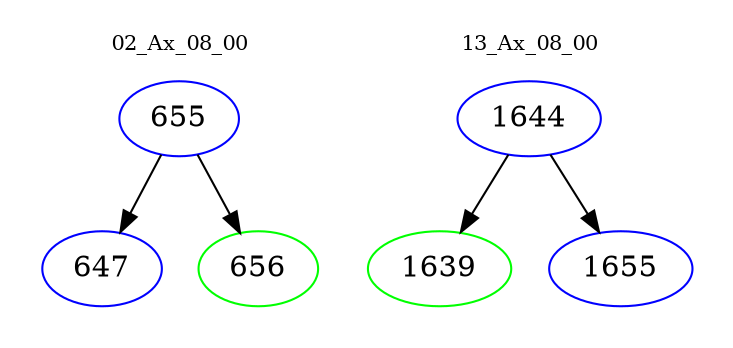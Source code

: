 digraph{
subgraph cluster_0 {
color = white
label = "02_Ax_08_00";
fontsize=10;
T0_655 [label="655", color="blue"]
T0_655 -> T0_647 [color="black"]
T0_647 [label="647", color="blue"]
T0_655 -> T0_656 [color="black"]
T0_656 [label="656", color="green"]
}
subgraph cluster_1 {
color = white
label = "13_Ax_08_00";
fontsize=10;
T1_1644 [label="1644", color="blue"]
T1_1644 -> T1_1639 [color="black"]
T1_1639 [label="1639", color="green"]
T1_1644 -> T1_1655 [color="black"]
T1_1655 [label="1655", color="blue"]
}
}
